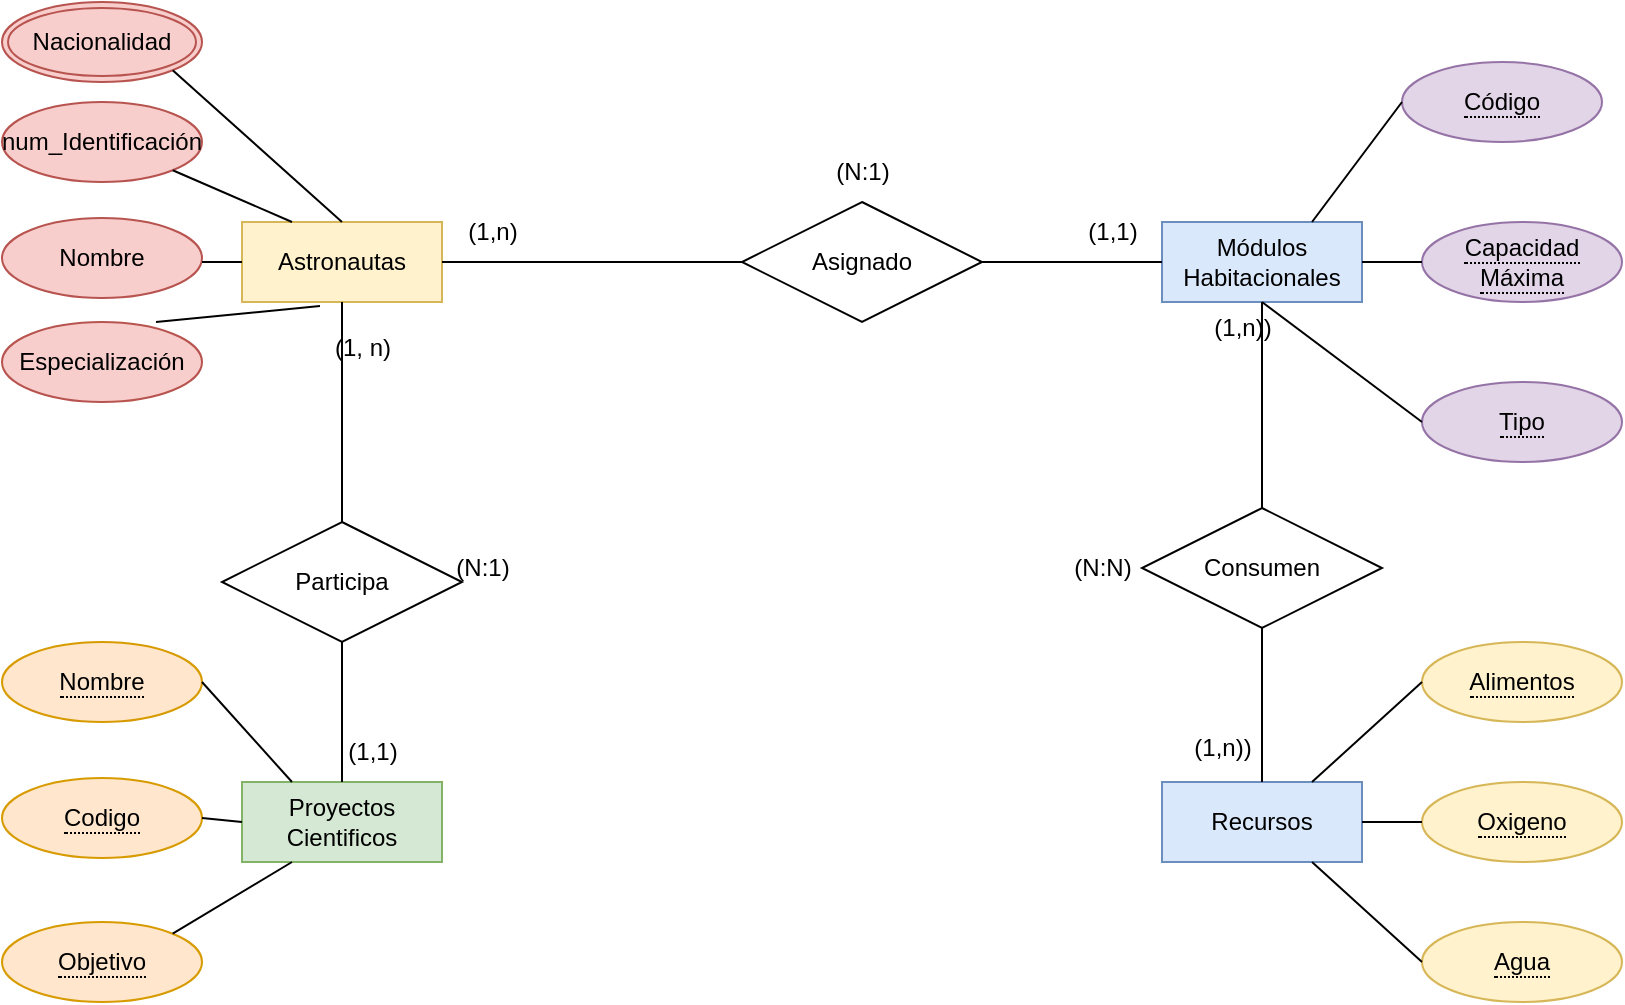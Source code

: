 <mxfile version="26.0.13">
  <diagram name="Página-1" id="MMAjDTsoKmikF9_TK4xn">
    <mxGraphModel dx="1434" dy="772" grid="1" gridSize="10" guides="1" tooltips="1" connect="1" arrows="1" fold="1" page="1" pageScale="1" pageWidth="827" pageHeight="1169" math="0" shadow="0">
      <root>
        <mxCell id="0" />
        <mxCell id="1" parent="0" />
        <mxCell id="NbIwqFksigPD-rxhBYdd-2" value="Astronautas" style="whiteSpace=wrap;html=1;align=center;fillColor=#fff2cc;strokeColor=#d6b656;" parent="1" vertex="1">
          <mxGeometry x="120" y="200" width="100" height="40" as="geometry" />
        </mxCell>
        <mxCell id="NbIwqFksigPD-rxhBYdd-3" value="Nombre" style="ellipse;whiteSpace=wrap;html=1;align=center;fillColor=#f8cecc;strokeColor=#b85450;" parent="1" vertex="1">
          <mxGeometry y="198" width="100" height="40" as="geometry" />
        </mxCell>
        <mxCell id="NbIwqFksigPD-rxhBYdd-4" value="num_Identificación" style="ellipse;whiteSpace=wrap;html=1;align=center;fillColor=#f8cecc;strokeColor=#b85450;" parent="1" vertex="1">
          <mxGeometry y="140" width="100" height="40" as="geometry" />
        </mxCell>
        <mxCell id="NbIwqFksigPD-rxhBYdd-5" value="Nacionalidad" style="ellipse;shape=doubleEllipse;margin=3;whiteSpace=wrap;html=1;align=center;fillColor=#f8cecc;strokeColor=#b85450;" parent="1" vertex="1">
          <mxGeometry y="90" width="100" height="40" as="geometry" />
        </mxCell>
        <mxCell id="NbIwqFksigPD-rxhBYdd-6" value="Especialización" style="ellipse;whiteSpace=wrap;html=1;align=center;fillColor=#f8cecc;strokeColor=#b85450;" parent="1" vertex="1">
          <mxGeometry y="250" width="100" height="40" as="geometry" />
        </mxCell>
        <mxCell id="NbIwqFksigPD-rxhBYdd-7" value="" style="endArrow=none;html=1;rounded=0;exitX=0;exitY=0.5;exitDx=0;exitDy=0;" parent="1" source="NbIwqFksigPD-rxhBYdd-2" edge="1">
          <mxGeometry relative="1" as="geometry">
            <mxPoint x="330" y="400" as="sourcePoint" />
            <mxPoint x="100" y="220" as="targetPoint" />
          </mxGeometry>
        </mxCell>
        <mxCell id="NbIwqFksigPD-rxhBYdd-8" value="" style="endArrow=none;html=1;rounded=0;exitX=0.25;exitY=0;exitDx=0;exitDy=0;entryX=1;entryY=1;entryDx=0;entryDy=0;" parent="1" source="NbIwqFksigPD-rxhBYdd-2" target="NbIwqFksigPD-rxhBYdd-4" edge="1">
          <mxGeometry relative="1" as="geometry">
            <mxPoint x="330" y="400" as="sourcePoint" />
            <mxPoint x="490" y="400" as="targetPoint" />
          </mxGeometry>
        </mxCell>
        <mxCell id="NbIwqFksigPD-rxhBYdd-9" value="" style="endArrow=none;html=1;rounded=0;exitX=0.5;exitY=0;exitDx=0;exitDy=0;entryX=1;entryY=1;entryDx=0;entryDy=0;" parent="1" source="NbIwqFksigPD-rxhBYdd-2" target="NbIwqFksigPD-rxhBYdd-5" edge="1">
          <mxGeometry relative="1" as="geometry">
            <mxPoint x="210" y="260" as="sourcePoint" />
            <mxPoint x="260" y="260" as="targetPoint" />
          </mxGeometry>
        </mxCell>
        <mxCell id="NbIwqFksigPD-rxhBYdd-13" value="" style="endArrow=none;html=1;rounded=0;exitX=0.39;exitY=1.05;exitDx=0;exitDy=0;entryX=0.77;entryY=0;entryDx=0;entryDy=0;exitPerimeter=0;entryPerimeter=0;" parent="1" source="NbIwqFksigPD-rxhBYdd-2" target="NbIwqFksigPD-rxhBYdd-6" edge="1">
          <mxGeometry relative="1" as="geometry">
            <mxPoint x="155" y="280" as="sourcePoint" />
            <mxPoint x="205" y="280" as="targetPoint" />
          </mxGeometry>
        </mxCell>
        <mxCell id="NbIwqFksigPD-rxhBYdd-14" value="Módulos Habitacionales" style="whiteSpace=wrap;html=1;align=center;fillColor=#dae8fc;strokeColor=#6c8ebf;" parent="1" vertex="1">
          <mxGeometry x="580" y="200" width="100" height="40" as="geometry" />
        </mxCell>
        <mxCell id="NbIwqFksigPD-rxhBYdd-15" value="&lt;span style=&quot;border-bottom: 1px dotted&quot;&gt;Código&lt;/span&gt;" style="ellipse;whiteSpace=wrap;html=1;align=center;fillColor=#e1d5e7;strokeColor=#9673a6;" parent="1" vertex="1">
          <mxGeometry x="700" y="120" width="100" height="40" as="geometry" />
        </mxCell>
        <mxCell id="NbIwqFksigPD-rxhBYdd-16" value="&lt;span style=&quot;border-bottom: 1px dotted&quot;&gt;Capacidad Máxima&lt;/span&gt;" style="ellipse;whiteSpace=wrap;html=1;align=center;fillColor=#e1d5e7;strokeColor=#9673a6;" parent="1" vertex="1">
          <mxGeometry x="710" y="200" width="100" height="40" as="geometry" />
        </mxCell>
        <mxCell id="NbIwqFksigPD-rxhBYdd-17" value="&lt;span style=&quot;border-bottom: 1px dotted&quot;&gt;Tipo&lt;/span&gt;" style="ellipse;whiteSpace=wrap;html=1;align=center;fillColor=#e1d5e7;strokeColor=#9673a6;" parent="1" vertex="1">
          <mxGeometry x="710" y="280" width="100" height="40" as="geometry" />
        </mxCell>
        <mxCell id="NbIwqFksigPD-rxhBYdd-18" value="Asignado" style="shape=rhombus;perimeter=rhombusPerimeter;whiteSpace=wrap;html=1;align=center;" parent="1" vertex="1">
          <mxGeometry x="370" y="190" width="120" height="60" as="geometry" />
        </mxCell>
        <mxCell id="NbIwqFksigPD-rxhBYdd-19" value="" style="endArrow=none;html=1;rounded=0;entryX=0;entryY=0.5;entryDx=0;entryDy=0;exitX=1;exitY=0.5;exitDx=0;exitDy=0;" parent="1" source="NbIwqFksigPD-rxhBYdd-14" target="NbIwqFksigPD-rxhBYdd-16" edge="1">
          <mxGeometry relative="1" as="geometry">
            <mxPoint x="330" y="400" as="sourcePoint" />
            <mxPoint x="490" y="400" as="targetPoint" />
          </mxGeometry>
        </mxCell>
        <mxCell id="NbIwqFksigPD-rxhBYdd-21" value="" style="endArrow=none;html=1;rounded=0;entryX=0;entryY=0.5;entryDx=0;entryDy=0;exitX=0.75;exitY=0;exitDx=0;exitDy=0;" parent="1" source="NbIwqFksigPD-rxhBYdd-14" target="NbIwqFksigPD-rxhBYdd-15" edge="1">
          <mxGeometry relative="1" as="geometry">
            <mxPoint x="430" y="380" as="sourcePoint" />
            <mxPoint x="590" y="380" as="targetPoint" />
          </mxGeometry>
        </mxCell>
        <mxCell id="NbIwqFksigPD-rxhBYdd-22" value="" style="endArrow=none;html=1;rounded=0;entryX=0;entryY=0.5;entryDx=0;entryDy=0;exitX=0.5;exitY=1;exitDx=0;exitDy=0;" parent="1" source="NbIwqFksigPD-rxhBYdd-14" target="NbIwqFksigPD-rxhBYdd-17" edge="1">
          <mxGeometry relative="1" as="geometry">
            <mxPoint x="360" y="440" as="sourcePoint" />
            <mxPoint x="520" y="440" as="targetPoint" />
          </mxGeometry>
        </mxCell>
        <mxCell id="NbIwqFksigPD-rxhBYdd-23" value="" style="endArrow=none;html=1;rounded=0;exitX=1;exitY=0.5;exitDx=0;exitDy=0;" parent="1" source="NbIwqFksigPD-rxhBYdd-2" target="NbIwqFksigPD-rxhBYdd-18" edge="1">
          <mxGeometry relative="1" as="geometry">
            <mxPoint x="330" y="400" as="sourcePoint" />
            <mxPoint x="490" y="400" as="targetPoint" />
          </mxGeometry>
        </mxCell>
        <mxCell id="NbIwqFksigPD-rxhBYdd-24" value="" style="endArrow=none;html=1;rounded=0;exitX=1;exitY=0.5;exitDx=0;exitDy=0;entryX=0;entryY=0.5;entryDx=0;entryDy=0;" parent="1" source="NbIwqFksigPD-rxhBYdd-18" target="NbIwqFksigPD-rxhBYdd-14" edge="1">
          <mxGeometry relative="1" as="geometry">
            <mxPoint x="430" y="270" as="sourcePoint" />
            <mxPoint x="580" y="270" as="targetPoint" />
          </mxGeometry>
        </mxCell>
        <mxCell id="NbIwqFksigPD-rxhBYdd-25" value="(1,n)" style="text;html=1;align=center;verticalAlign=middle;resizable=0;points=[];autosize=1;strokeColor=none;fillColor=none;" parent="1" vertex="1">
          <mxGeometry x="220" y="190" width="50" height="30" as="geometry" />
        </mxCell>
        <mxCell id="NbIwqFksigPD-rxhBYdd-26" value="(1,1)" style="text;html=1;align=center;verticalAlign=middle;resizable=0;points=[];autosize=1;strokeColor=none;fillColor=none;" parent="1" vertex="1">
          <mxGeometry x="530" y="190" width="50" height="30" as="geometry" />
        </mxCell>
        <mxCell id="NbIwqFksigPD-rxhBYdd-27" value="(N:1)" style="text;html=1;align=center;verticalAlign=middle;resizable=0;points=[];autosize=1;strokeColor=none;fillColor=none;" parent="1" vertex="1">
          <mxGeometry x="405" y="160" width="50" height="30" as="geometry" />
        </mxCell>
        <mxCell id="NbIwqFksigPD-rxhBYdd-28" value="Proyectos Cientificos" style="whiteSpace=wrap;html=1;align=center;fillColor=#d5e8d4;strokeColor=#82b366;" parent="1" vertex="1">
          <mxGeometry x="120" y="480" width="100" height="40" as="geometry" />
        </mxCell>
        <mxCell id="NbIwqFksigPD-rxhBYdd-29" value="&lt;span style=&quot;border-bottom: 1px dotted&quot;&gt;Nombre&lt;/span&gt;" style="ellipse;whiteSpace=wrap;html=1;align=center;fillColor=#ffe6cc;strokeColor=#d79b00;" parent="1" vertex="1">
          <mxGeometry y="410" width="100" height="40" as="geometry" />
        </mxCell>
        <mxCell id="NbIwqFksigPD-rxhBYdd-30" value="&lt;span style=&quot;border-bottom: 1px dotted&quot;&gt;Codigo&lt;/span&gt;" style="ellipse;whiteSpace=wrap;html=1;align=center;fillColor=#ffe6cc;strokeColor=#d79b00;" parent="1" vertex="1">
          <mxGeometry y="478" width="100" height="40" as="geometry" />
        </mxCell>
        <mxCell id="NbIwqFksigPD-rxhBYdd-31" value="&lt;span style=&quot;border-bottom: 1px dotted&quot;&gt;Objetivo&lt;/span&gt;" style="ellipse;whiteSpace=wrap;html=1;align=center;fillColor=#ffe6cc;strokeColor=#d79b00;" parent="1" vertex="1">
          <mxGeometry y="550" width="100" height="40" as="geometry" />
        </mxCell>
        <mxCell id="NbIwqFksigPD-rxhBYdd-32" value="" style="endArrow=none;html=1;rounded=0;exitX=0.25;exitY=0;exitDx=0;exitDy=0;entryX=1;entryY=0.5;entryDx=0;entryDy=0;" parent="1" source="NbIwqFksigPD-rxhBYdd-28" target="NbIwqFksigPD-rxhBYdd-29" edge="1">
          <mxGeometry relative="1" as="geometry">
            <mxPoint x="30" y="510" as="sourcePoint" />
            <mxPoint x="45" y="556" as="targetPoint" />
          </mxGeometry>
        </mxCell>
        <mxCell id="NbIwqFksigPD-rxhBYdd-33" value="" style="endArrow=none;html=1;rounded=0;exitX=0;exitY=0.5;exitDx=0;exitDy=0;entryX=1;entryY=0.5;entryDx=0;entryDy=0;" parent="1" source="NbIwqFksigPD-rxhBYdd-28" target="NbIwqFksigPD-rxhBYdd-30" edge="1">
          <mxGeometry relative="1" as="geometry">
            <mxPoint x="70" y="520" as="sourcePoint" />
            <mxPoint x="85" y="566" as="targetPoint" />
          </mxGeometry>
        </mxCell>
        <mxCell id="NbIwqFksigPD-rxhBYdd-34" value="" style="endArrow=none;html=1;rounded=0;exitX=0.25;exitY=1;exitDx=0;exitDy=0;entryX=1;entryY=0;entryDx=0;entryDy=0;" parent="1" source="NbIwqFksigPD-rxhBYdd-28" target="NbIwqFksigPD-rxhBYdd-31" edge="1">
          <mxGeometry relative="1" as="geometry">
            <mxPoint x="250" y="530" as="sourcePoint" />
            <mxPoint x="265" y="576" as="targetPoint" />
          </mxGeometry>
        </mxCell>
        <mxCell id="NbIwqFksigPD-rxhBYdd-35" value="Participa" style="shape=rhombus;perimeter=rhombusPerimeter;whiteSpace=wrap;html=1;align=center;" parent="1" vertex="1">
          <mxGeometry x="110" y="350" width="120" height="60" as="geometry" />
        </mxCell>
        <mxCell id="NbIwqFksigPD-rxhBYdd-36" value="" style="endArrow=none;html=1;rounded=0;exitX=0.5;exitY=1;exitDx=0;exitDy=0;entryX=0.5;entryY=0;entryDx=0;entryDy=0;" parent="1" source="NbIwqFksigPD-rxhBYdd-35" target="NbIwqFksigPD-rxhBYdd-28" edge="1">
          <mxGeometry relative="1" as="geometry">
            <mxPoint x="270" y="390" as="sourcePoint" />
            <mxPoint x="270" y="470" as="targetPoint" />
          </mxGeometry>
        </mxCell>
        <mxCell id="NbIwqFksigPD-rxhBYdd-37" value="" style="endArrow=none;html=1;rounded=0;exitX=0.5;exitY=1;exitDx=0;exitDy=0;entryX=0.5;entryY=0;entryDx=0;entryDy=0;" parent="1" source="NbIwqFksigPD-rxhBYdd-2" target="NbIwqFksigPD-rxhBYdd-35" edge="1">
          <mxGeometry relative="1" as="geometry">
            <mxPoint x="180" y="280" as="sourcePoint" />
            <mxPoint x="180" y="360" as="targetPoint" />
          </mxGeometry>
        </mxCell>
        <mxCell id="NbIwqFksigPD-rxhBYdd-38" value="(1, n)" style="text;html=1;align=center;verticalAlign=middle;resizable=0;points=[];autosize=1;strokeColor=none;fillColor=none;" parent="1" vertex="1">
          <mxGeometry x="155" y="248" width="50" height="30" as="geometry" />
        </mxCell>
        <mxCell id="NbIwqFksigPD-rxhBYdd-39" value="(1,1)" style="text;html=1;align=center;verticalAlign=middle;resizable=0;points=[];autosize=1;strokeColor=none;fillColor=none;" parent="1" vertex="1">
          <mxGeometry x="160" y="450" width="50" height="30" as="geometry" />
        </mxCell>
        <mxCell id="NbIwqFksigPD-rxhBYdd-40" value="(N:1)" style="text;html=1;align=center;verticalAlign=middle;resizable=0;points=[];autosize=1;strokeColor=none;fillColor=none;" parent="1" vertex="1">
          <mxGeometry x="215" y="358" width="50" height="30" as="geometry" />
        </mxCell>
        <mxCell id="7aUd5Fu8yw0M48MIbFSB-1" value="Recursos" style="whiteSpace=wrap;html=1;align=center;fillColor=#dae8fc;strokeColor=#6c8ebf;" vertex="1" parent="1">
          <mxGeometry x="580" y="480" width="100" height="40" as="geometry" />
        </mxCell>
        <mxCell id="7aUd5Fu8yw0M48MIbFSB-2" value="&lt;span style=&quot;border-bottom: 1px dotted&quot;&gt;Alimentos&lt;/span&gt;" style="ellipse;whiteSpace=wrap;html=1;align=center;fillColor=#fff2cc;strokeColor=#d6b656;" vertex="1" parent="1">
          <mxGeometry x="710" y="410" width="100" height="40" as="geometry" />
        </mxCell>
        <mxCell id="7aUd5Fu8yw0M48MIbFSB-3" value="&lt;span style=&quot;border-bottom: 1px dotted&quot;&gt;Oxigeno&lt;/span&gt;" style="ellipse;whiteSpace=wrap;html=1;align=center;fillColor=#fff2cc;strokeColor=#d6b656;" vertex="1" parent="1">
          <mxGeometry x="710" y="480" width="100" height="40" as="geometry" />
        </mxCell>
        <mxCell id="7aUd5Fu8yw0M48MIbFSB-4" value="&lt;span style=&quot;border-bottom: 1px dotted&quot;&gt;Agua&lt;/span&gt;" style="ellipse;whiteSpace=wrap;html=1;align=center;fillColor=#fff2cc;strokeColor=#d6b656;" vertex="1" parent="1">
          <mxGeometry x="710" y="550" width="100" height="40" as="geometry" />
        </mxCell>
        <mxCell id="7aUd5Fu8yw0M48MIbFSB-5" value="" style="endArrow=none;html=1;rounded=0;entryX=0;entryY=0.5;entryDx=0;entryDy=0;exitX=0.75;exitY=0;exitDx=0;exitDy=0;" edge="1" parent="1" source="7aUd5Fu8yw0M48MIbFSB-1" target="7aUd5Fu8yw0M48MIbFSB-2">
          <mxGeometry relative="1" as="geometry">
            <mxPoint x="635" y="470" as="sourcePoint" />
            <mxPoint x="680" y="410" as="targetPoint" />
          </mxGeometry>
        </mxCell>
        <mxCell id="7aUd5Fu8yw0M48MIbFSB-6" value="" style="endArrow=none;html=1;rounded=0;entryX=0;entryY=0.5;entryDx=0;entryDy=0;exitX=1;exitY=0.5;exitDx=0;exitDy=0;" edge="1" parent="1" source="7aUd5Fu8yw0M48MIbFSB-1" target="7aUd5Fu8yw0M48MIbFSB-3">
          <mxGeometry relative="1" as="geometry">
            <mxPoint x="670" y="500" as="sourcePoint" />
            <mxPoint x="725" y="450" as="targetPoint" />
          </mxGeometry>
        </mxCell>
        <mxCell id="7aUd5Fu8yw0M48MIbFSB-7" value="" style="endArrow=none;html=1;rounded=0;entryX=0;entryY=0.5;entryDx=0;entryDy=0;exitX=0.75;exitY=1;exitDx=0;exitDy=0;" edge="1" parent="1" source="7aUd5Fu8yw0M48MIbFSB-1" target="7aUd5Fu8yw0M48MIbFSB-4">
          <mxGeometry relative="1" as="geometry">
            <mxPoint x="625" y="585" as="sourcePoint" />
            <mxPoint x="680" y="535" as="targetPoint" />
          </mxGeometry>
        </mxCell>
        <mxCell id="7aUd5Fu8yw0M48MIbFSB-8" value="Consumen" style="shape=rhombus;perimeter=rhombusPerimeter;whiteSpace=wrap;html=1;align=center;" vertex="1" parent="1">
          <mxGeometry x="570" y="343" width="120" height="60" as="geometry" />
        </mxCell>
        <mxCell id="7aUd5Fu8yw0M48MIbFSB-9" value="" style="endArrow=none;html=1;rounded=0;exitX=0.5;exitY=1;exitDx=0;exitDy=0;entryX=0.5;entryY=0;entryDx=0;entryDy=0;" edge="1" parent="1" source="NbIwqFksigPD-rxhBYdd-14" target="7aUd5Fu8yw0M48MIbFSB-8">
          <mxGeometry relative="1" as="geometry">
            <mxPoint x="579" y="260" as="sourcePoint" />
            <mxPoint x="579" y="370" as="targetPoint" />
          </mxGeometry>
        </mxCell>
        <mxCell id="7aUd5Fu8yw0M48MIbFSB-10" value="" style="endArrow=none;html=1;rounded=0;exitX=0.5;exitY=1;exitDx=0;exitDy=0;entryX=0.5;entryY=0;entryDx=0;entryDy=0;" edge="1" parent="1" source="7aUd5Fu8yw0M48MIbFSB-8" target="7aUd5Fu8yw0M48MIbFSB-1">
          <mxGeometry relative="1" as="geometry">
            <mxPoint x="480" y="377" as="sourcePoint" />
            <mxPoint x="480" y="480" as="targetPoint" />
          </mxGeometry>
        </mxCell>
        <mxCell id="7aUd5Fu8yw0M48MIbFSB-11" value="(1,n))" style="text;html=1;align=center;verticalAlign=middle;resizable=0;points=[];autosize=1;strokeColor=none;fillColor=none;" vertex="1" parent="1">
          <mxGeometry x="595" y="238" width="50" height="30" as="geometry" />
        </mxCell>
        <mxCell id="7aUd5Fu8yw0M48MIbFSB-12" value="(1,n))" style="text;html=1;align=center;verticalAlign=middle;resizable=0;points=[];autosize=1;strokeColor=none;fillColor=none;" vertex="1" parent="1">
          <mxGeometry x="585" y="448" width="50" height="30" as="geometry" />
        </mxCell>
        <mxCell id="7aUd5Fu8yw0M48MIbFSB-13" value="(N:N)" style="text;html=1;align=center;verticalAlign=middle;resizable=0;points=[];autosize=1;strokeColor=none;fillColor=none;" vertex="1" parent="1">
          <mxGeometry x="525" y="358" width="50" height="30" as="geometry" />
        </mxCell>
      </root>
    </mxGraphModel>
  </diagram>
</mxfile>
